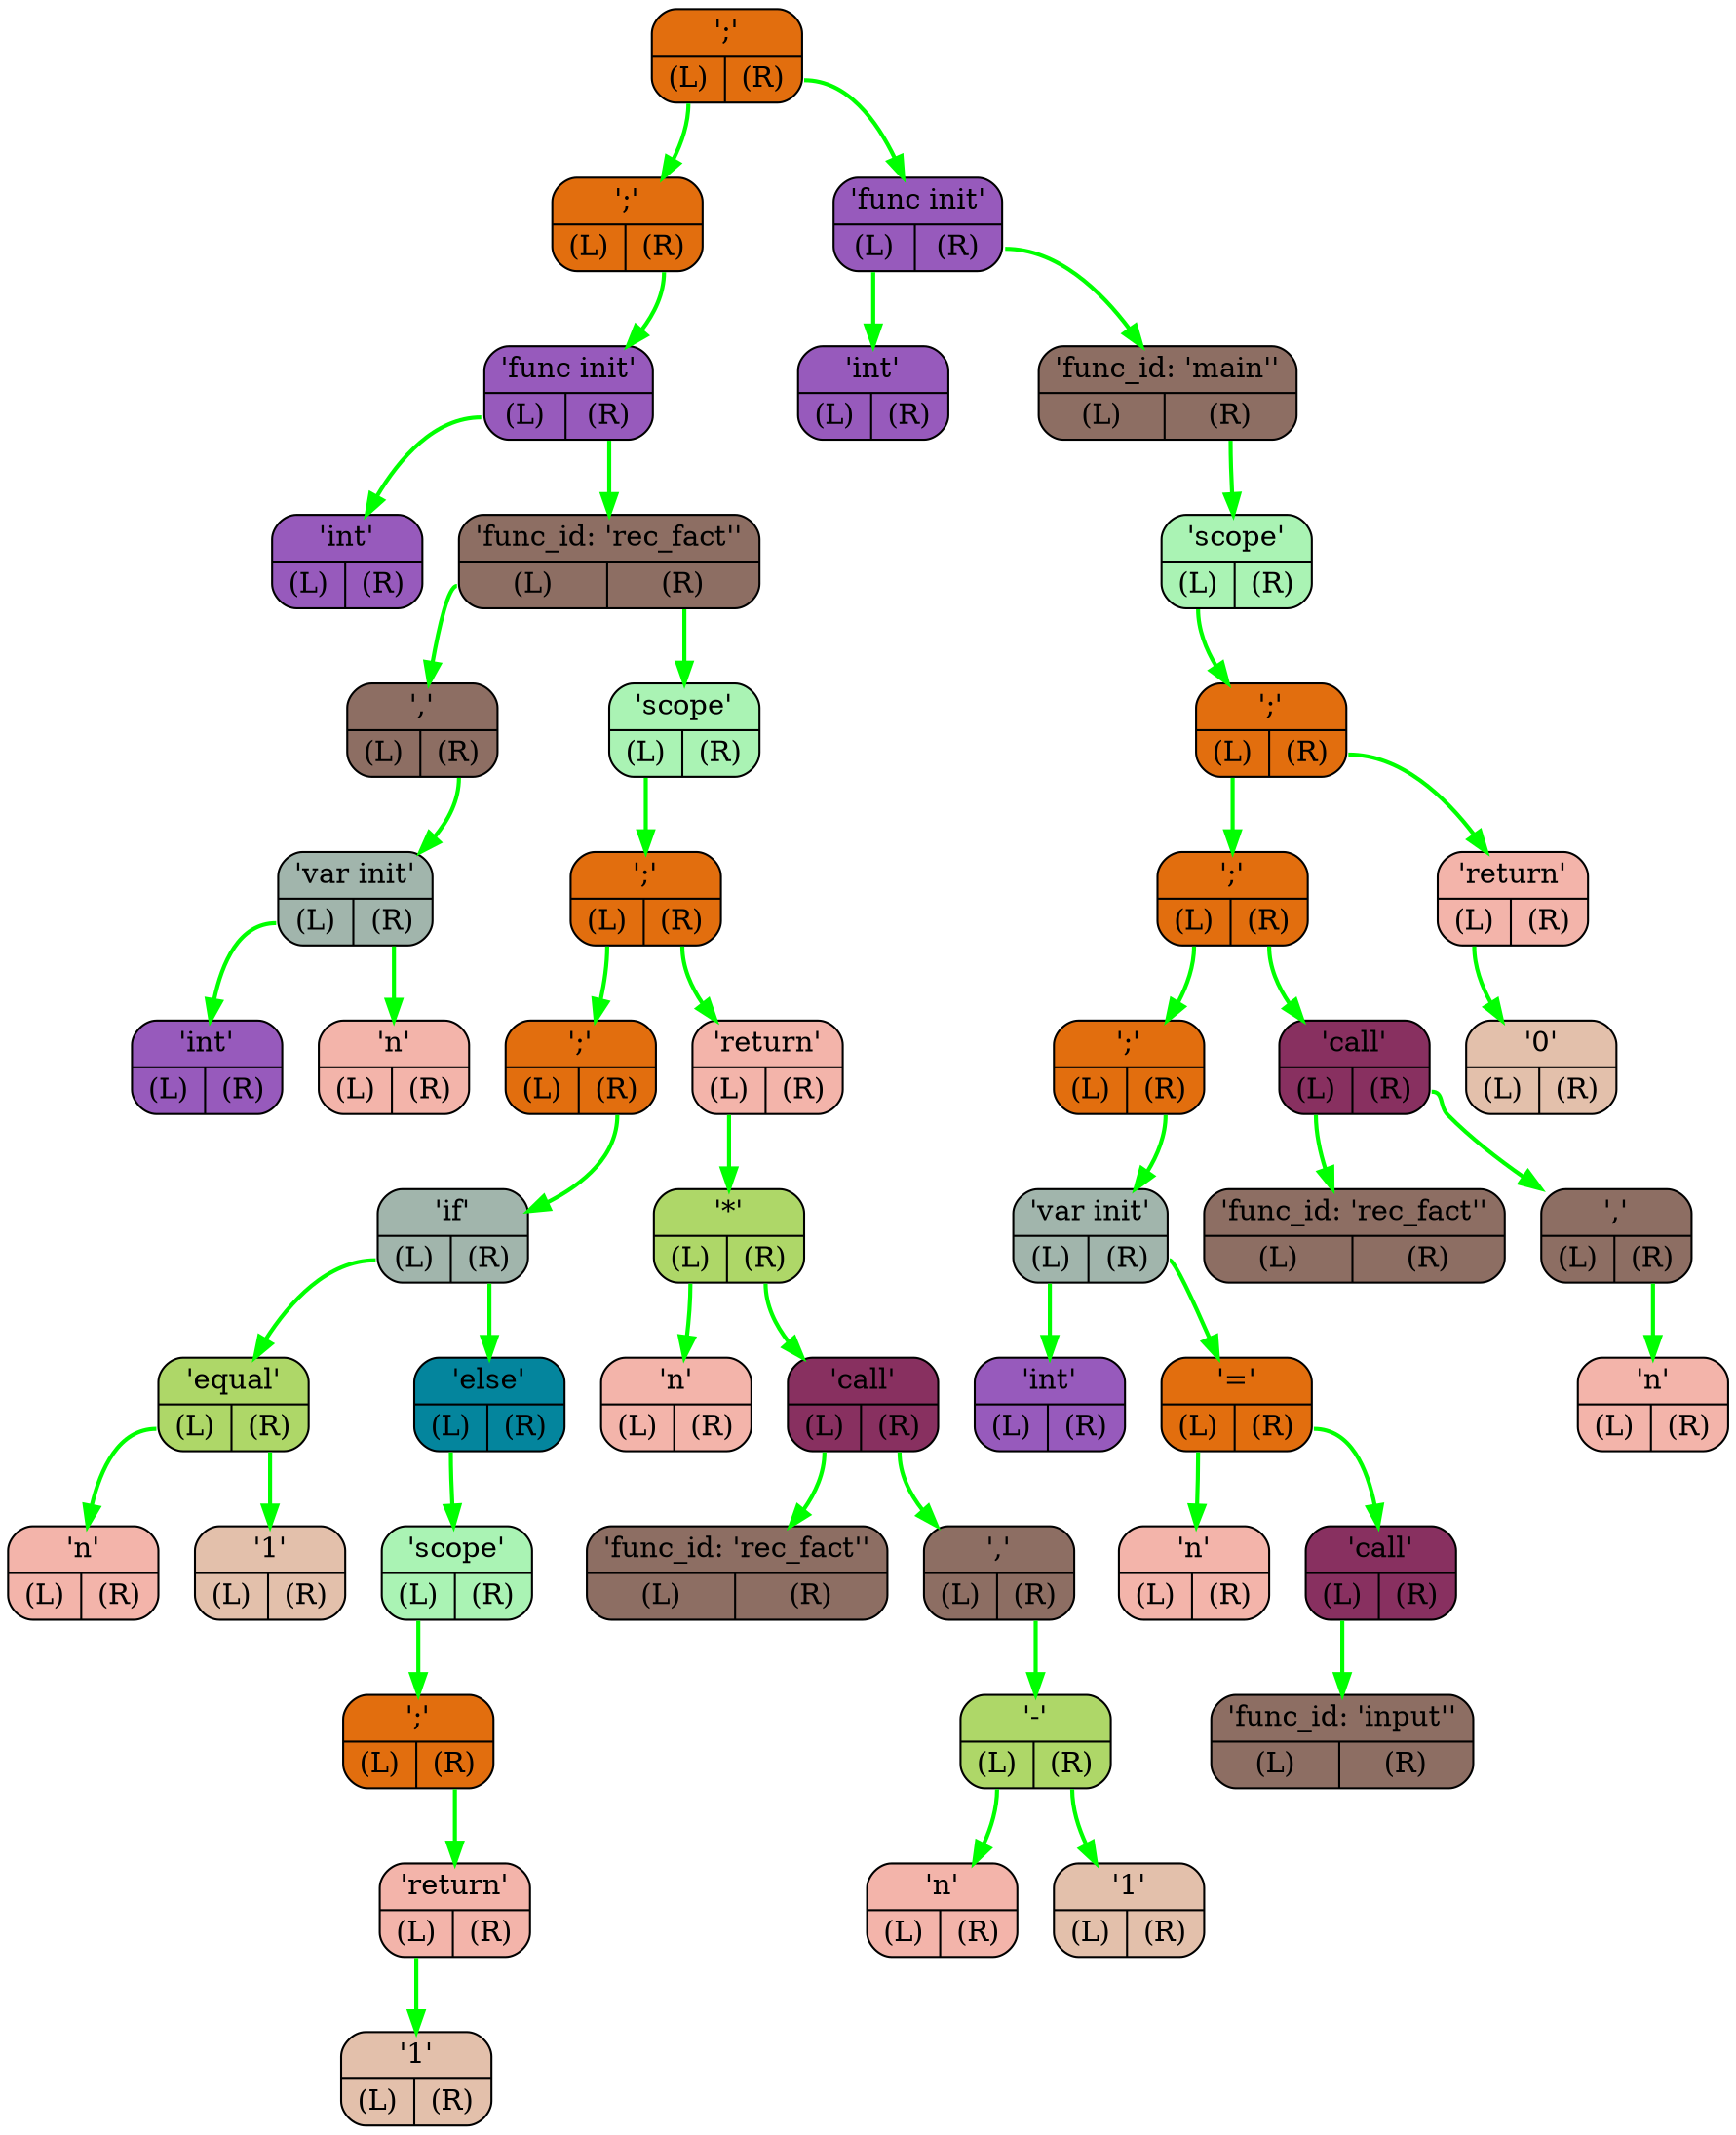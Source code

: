 digraph G{
    rankdir=TB;
    NODE0x7ffe834e4cc8[shape="Mrecord",color="black",fillcolor="#e26e0e",style="filled",label="{';' | {<L> (L) | <R> (R)}}"]
    NODE0x7ffe834e4cf0[shape="Mrecord",color="black",fillcolor="#e26e0e",style="filled",label="{';' | {<L> (L) | <R> (R)}}"]
    NODE0x7ffe834e4d18[shape="Mrecord",color="black",fillcolor="#975abc",style="filled",label="{'func init' | {<L> (L) | <R> (R)}}"]
    NODE0x7ffe834e4d40[shape="Mrecord",color="black",fillcolor="#975abc",style="filled",label="{'int' | {<L> (L) | <R> (R)}}"]
    NODE0x7ffe834e4d68[shape="Mrecord",color="black",fillcolor="#8d6e63",style="filled",label="{'func_id: 'rec_fact'' | {<L> (L) | <R> (R)}}"]
    NODE0x7ffe834e4d90[shape="Mrecord",color="black",fillcolor="#8d6e63",style="filled",label="{',' | {<L> (L) | <R> (R)}}"]
    NODE0x7ffe834e4db8[shape="Mrecord",color="black",fillcolor="#a1b5ac",style="filled",label="{'var init' | {<L> (L) | <R> (R)}}"]
    NODE0x7ffe834e4de0[shape="Mrecord",color="black",fillcolor="#975abc",style="filled",label="{'int' | {<L> (L) | <R> (R)}}"]
    NODE0x7ffe834e4e08[shape="Mrecord",color="black",fillcolor="#f3b4aa",style="filled",label="{'n' | {<L> (L) | <R> (R)}}"]
    NODE0x7ffe834e4e30[shape="Mrecord",color="black",fillcolor="#aaf3b4",style="filled",label="{'scope' | {<L> (L) | <R> (R)}}"]
    NODE0x7ffe834e4e58[shape="Mrecord",color="black",fillcolor="#e26e0e",style="filled",label="{';' | {<L> (L) | <R> (R)}}"]
    NODE0x7ffe834e4e80[shape="Mrecord",color="black",fillcolor="#e26e0e",style="filled",label="{';' | {<L> (L) | <R> (R)}}"]
    NODE0x7ffe834e4ea8[shape="Mrecord",color="black",fillcolor="#a1b5ac",style="filled",label="{'if' | {<L> (L) | <R> (R)}}"]
    NODE0x7ffe834e4ed0[shape="Mrecord",color="black",fillcolor="#aed768",style="filled",label="{'equal' | {<L> (L) | <R> (R)}}"]
    NODE0x7ffe834e4ef8[shape="Mrecord",color="black",fillcolor="#f3b4aa",style="filled",label="{'n' | {<L> (L) | <R> (R)}}"]
    NODE0x7ffe834e4f20[shape="Mrecord",color="black",fillcolor="#e3c0ab",style="filled",label="{'1' | {<L> (L) | <R> (R)}}"]
    NODE0x7ffe834e4f48[shape="Mrecord",color="black",fillcolor="#04859D",style="filled",label="{'else' | {<L> (L) | <R> (R)}}"]
    NODE0x7ffe834e4f70[shape="Mrecord",color="black",fillcolor="#aaf3b4",style="filled",label="{'scope' | {<L> (L) | <R> (R)}}"]
    NODE0x7ffe834e4f98[shape="Mrecord",color="black",fillcolor="#e26e0e",style="filled",label="{';' | {<L> (L) | <R> (R)}}"]
    NODE0x7ffe834e4fc0[shape="Mrecord",color="black",fillcolor="#f3b4aa",style="filled",label="{'return' | {<L> (L) | <R> (R)}}"]
    NODE0x7ffe834e4fe8[shape="Mrecord",color="black",fillcolor="#e3c0ab",style="filled",label="{'1' | {<L> (L) | <R> (R)}}"]
    NODE0x7ffe834e5010[shape="Mrecord",color="black",fillcolor="#f3b4aa",style="filled",label="{'return' | {<L> (L) | <R> (R)}}"]
    NODE0x7ffe834e5038[shape="Mrecord",color="black",fillcolor="#aed768",style="filled",label="{'*' | {<L> (L) | <R> (R)}}"]
    NODE0x7ffe834e5060[shape="Mrecord",color="black",fillcolor="#f3b4aa",style="filled",label="{'n' | {<L> (L) | <R> (R)}}"]
    NODE0x7ffe834e5088[shape="Mrecord",color="black",fillcolor="#883060",style="filled",label="{'call' | {<L> (L) | <R> (R)}}"]
    NODE0x7ffe834e50b0[shape="Mrecord",color="black",fillcolor="#8d6e63",style="filled",label="{'func_id: 'rec_fact'' | {<L> (L) | <R> (R)}}"]
    NODE0x7ffe834e50d8[shape="Mrecord",color="black",fillcolor="#8d6e63",style="filled",label="{',' | {<L> (L) | <R> (R)}}"]
    NODE0x7ffe834e5100[shape="Mrecord",color="black",fillcolor="#aed768",style="filled",label="{'-' | {<L> (L) | <R> (R)}}"]
    NODE0x7ffe834e5128[shape="Mrecord",color="black",fillcolor="#f3b4aa",style="filled",label="{'n' | {<L> (L) | <R> (R)}}"]
    NODE0x7ffe834e5150[shape="Mrecord",color="black",fillcolor="#e3c0ab",style="filled",label="{'1' | {<L> (L) | <R> (R)}}"]
    NODE0x7ffe834e5178[shape="Mrecord",color="black",fillcolor="#975abc",style="filled",label="{'func init' | {<L> (L) | <R> (R)}}"]
    NODE0x7ffe834e51a0[shape="Mrecord",color="black",fillcolor="#975abc",style="filled",label="{'int' | {<L> (L) | <R> (R)}}"]
    NODE0x7ffe834e51c8[shape="Mrecord",color="black",fillcolor="#8d6e63",style="filled",label="{'func_id: 'main'' | {<L> (L) | <R> (R)}}"]
    NODE0x7ffe834e51f0[shape="Mrecord",color="black",fillcolor="#aaf3b4",style="filled",label="{'scope' | {<L> (L) | <R> (R)}}"]
    NODE0x7ffe834e5218[shape="Mrecord",color="black",fillcolor="#e26e0e",style="filled",label="{';' | {<L> (L) | <R> (R)}}"]
    NODE0x7ffe834e5240[shape="Mrecord",color="black",fillcolor="#e26e0e",style="filled",label="{';' | {<L> (L) | <R> (R)}}"]
    NODE0x7ffe834e5268[shape="Mrecord",color="black",fillcolor="#e26e0e",style="filled",label="{';' | {<L> (L) | <R> (R)}}"]
    NODE0x7ffe834e5290[shape="Mrecord",color="black",fillcolor="#a1b5ac",style="filled",label="{'var init' | {<L> (L) | <R> (R)}}"]
    NODE0x7ffe834e52b8[shape="Mrecord",color="black",fillcolor="#975abc",style="filled",label="{'int' | {<L> (L) | <R> (R)}}"]
    NODE0x7ffe834e52e0[shape="Mrecord",color="black",fillcolor="#e26e0e",style="filled",label="{'=' | {<L> (L) | <R> (R)}}"]
    NODE0x7ffe834e5308[shape="Mrecord",color="black",fillcolor="#f3b4aa",style="filled",label="{'n' | {<L> (L) | <R> (R)}}"]
    NODE0x7ffe834e5330[shape="Mrecord",color="black",fillcolor="#883060",style="filled",label="{'call' | {<L> (L) | <R> (R)}}"]
    NODE0x7ffe834e5358[shape="Mrecord",color="black",fillcolor="#8d6e63",style="filled",label="{'func_id: 'input'' | {<L> (L) | <R> (R)}}"]
    NODE0x7ffe834e5380[shape="Mrecord",color="black",fillcolor="#883060",style="filled",label="{'call' | {<L> (L) | <R> (R)}}"]
    NODE0x7ffe834e53a8[shape="Mrecord",color="black",fillcolor="#8d6e63",style="filled",label="{'func_id: 'rec_fact'' | {<L> (L) | <R> (R)}}"]
    NODE0x7ffe834e53d0[shape="Mrecord",color="black",fillcolor="#8d6e63",style="filled",label="{',' | {<L> (L) | <R> (R)}}"]
    NODE0x7ffe834e53f8[shape="Mrecord",color="black",fillcolor="#f3b4aa",style="filled",label="{'n' | {<L> (L) | <R> (R)}}"]
    NODE0x7ffe834e5420[shape="Mrecord",color="black",fillcolor="#f3b4aa",style="filled",label="{'return' | {<L> (L) | <R> (R)}}"]
    NODE0x7ffe834e5448[shape="Mrecord",color="black",fillcolor="#e3c0ab",style="filled",label="{'0' | {<L> (L) | <R> (R)}}"]
    NODE0x7ffe834e4db8:L-> NODE0x7ffe834e4de0 [color="#00FF00",penwidth=2,label=""]
    NODE0x7ffe834e4db8:R-> NODE0x7ffe834e4e08 [color="#00FF00",penwidth=2,label=""]
    NODE0x7ffe834e4d90:R-> NODE0x7ffe834e4db8 [color="#00FF00",penwidth=2,label=""]
    NODE0x7ffe834e4ed0:L-> NODE0x7ffe834e4ef8 [color="#00FF00",penwidth=2,label=""]
    NODE0x7ffe834e4ed0:R-> NODE0x7ffe834e4f20 [color="#00FF00",penwidth=2,label=""]
    NODE0x7ffe834e4fc0:L-> NODE0x7ffe834e4fe8 [color="#00FF00",penwidth=2,label=""]
    NODE0x7ffe834e4f98:R-> NODE0x7ffe834e4fc0 [color="#00FF00",penwidth=2,label=""]
    NODE0x7ffe834e4f70:L-> NODE0x7ffe834e4f98 [color="#00FF00",penwidth=2,label=""]
    NODE0x7ffe834e4f48:L-> NODE0x7ffe834e4f70 [color="#00FF00",penwidth=2,label=""]
    NODE0x7ffe834e4ea8:L-> NODE0x7ffe834e4ed0 [color="#00FF00",penwidth=2,label=""]
    NODE0x7ffe834e4ea8:R-> NODE0x7ffe834e4f48 [color="#00FF00",penwidth=2,label=""]
    NODE0x7ffe834e4e80:R-> NODE0x7ffe834e4ea8 [color="#00FF00",penwidth=2,label=""]
    NODE0x7ffe834e5100:L-> NODE0x7ffe834e5128 [color="#00FF00",penwidth=2,label=""]
    NODE0x7ffe834e5100:R-> NODE0x7ffe834e5150 [color="#00FF00",penwidth=2,label=""]
    NODE0x7ffe834e50d8:R-> NODE0x7ffe834e5100 [color="#00FF00",penwidth=2,label=""]
    NODE0x7ffe834e5088:L-> NODE0x7ffe834e50b0 [color="#00FF00",penwidth=2,label=""]
    NODE0x7ffe834e5088:R-> NODE0x7ffe834e50d8 [color="#00FF00",penwidth=2,label=""]
    NODE0x7ffe834e5038:L-> NODE0x7ffe834e5060 [color="#00FF00",penwidth=2,label=""]
    NODE0x7ffe834e5038:R-> NODE0x7ffe834e5088 [color="#00FF00",penwidth=2,label=""]
    NODE0x7ffe834e5010:L-> NODE0x7ffe834e5038 [color="#00FF00",penwidth=2,label=""]
    NODE0x7ffe834e4e58:L-> NODE0x7ffe834e4e80 [color="#00FF00",penwidth=2,label=""]
    NODE0x7ffe834e4e58:R-> NODE0x7ffe834e5010 [color="#00FF00",penwidth=2,label=""]
    NODE0x7ffe834e4e30:L-> NODE0x7ffe834e4e58 [color="#00FF00",penwidth=2,label=""]
    NODE0x7ffe834e4d68:L-> NODE0x7ffe834e4d90 [color="#00FF00",penwidth=2,label=""]
    NODE0x7ffe834e4d68:R-> NODE0x7ffe834e4e30 [color="#00FF00",penwidth=2,label=""]
    NODE0x7ffe834e4d18:L-> NODE0x7ffe834e4d40 [color="#00FF00",penwidth=2,label=""]
    NODE0x7ffe834e4d18:R-> NODE0x7ffe834e4d68 [color="#00FF00",penwidth=2,label=""]
    NODE0x7ffe834e4cf0:R-> NODE0x7ffe834e4d18 [color="#00FF00",penwidth=2,label=""]
    NODE0x7ffe834e5330:L-> NODE0x7ffe834e5358 [color="#00FF00",penwidth=2,label=""]
    NODE0x7ffe834e52e0:L-> NODE0x7ffe834e5308 [color="#00FF00",penwidth=2,label=""]
    NODE0x7ffe834e52e0:R-> NODE0x7ffe834e5330 [color="#00FF00",penwidth=2,label=""]
    NODE0x7ffe834e5290:L-> NODE0x7ffe834e52b8 [color="#00FF00",penwidth=2,label=""]
    NODE0x7ffe834e5290:R-> NODE0x7ffe834e52e0 [color="#00FF00",penwidth=2,label=""]
    NODE0x7ffe834e5268:R-> NODE0x7ffe834e5290 [color="#00FF00",penwidth=2,label=""]
    NODE0x7ffe834e53d0:R-> NODE0x7ffe834e53f8 [color="#00FF00",penwidth=2,label=""]
    NODE0x7ffe834e5380:L-> NODE0x7ffe834e53a8 [color="#00FF00",penwidth=2,label=""]
    NODE0x7ffe834e5380:R-> NODE0x7ffe834e53d0 [color="#00FF00",penwidth=2,label=""]
    NODE0x7ffe834e5240:L-> NODE0x7ffe834e5268 [color="#00FF00",penwidth=2,label=""]
    NODE0x7ffe834e5240:R-> NODE0x7ffe834e5380 [color="#00FF00",penwidth=2,label=""]
    NODE0x7ffe834e5420:L-> NODE0x7ffe834e5448 [color="#00FF00",penwidth=2,label=""]
    NODE0x7ffe834e5218:L-> NODE0x7ffe834e5240 [color="#00FF00",penwidth=2,label=""]
    NODE0x7ffe834e5218:R-> NODE0x7ffe834e5420 [color="#00FF00",penwidth=2,label=""]
    NODE0x7ffe834e51f0:L-> NODE0x7ffe834e5218 [color="#00FF00",penwidth=2,label=""]
    NODE0x7ffe834e51c8:R-> NODE0x7ffe834e51f0 [color="#00FF00",penwidth=2,label=""]
    NODE0x7ffe834e5178:L-> NODE0x7ffe834e51a0 [color="#00FF00",penwidth=2,label=""]
    NODE0x7ffe834e5178:R-> NODE0x7ffe834e51c8 [color="#00FF00",penwidth=2,label=""]
    NODE0x7ffe834e4cc8:L-> NODE0x7ffe834e4cf0 [color="#00FF00",penwidth=2,label=""]
    NODE0x7ffe834e4cc8:R-> NODE0x7ffe834e5178 [color="#00FF00",penwidth=2,label=""]
}